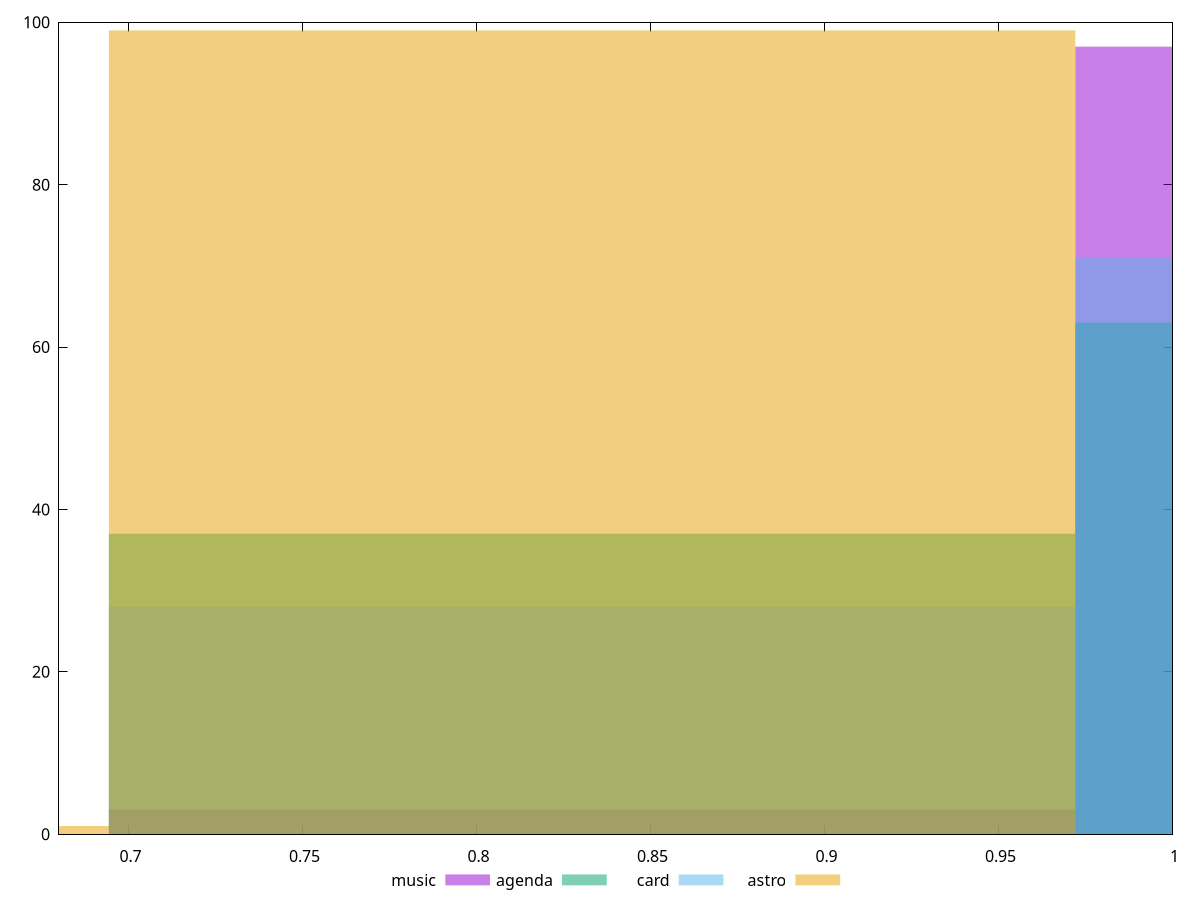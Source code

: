 reset

$music <<EOF
1.1109346284729906 97
0.833200971354743 3
EOF

$agenda <<EOF
0.833200971354743 37
1.1109346284729906 63
EOF

$card <<EOF
1.1109346284729906 71
0.833200971354743 28
EOF

$astro <<EOF
0.833200971354743 99
0.5554673142364953 1
EOF

set key outside below
set boxwidth 0.27773365711824766
set xrange [0.68:1]
set yrange [0:100]
set trange [0:100]
set style fill transparent solid 0.5 noborder
set terminal svg size 640, 520 enhanced background rgb 'white'
set output "reports/report_00027_2021-02-24T12-40-31.850Z/uses-rel-preconnect/comparison/histogram/all_score.svg"

plot $music title "music" with boxes, \
     $agenda title "agenda" with boxes, \
     $card title "card" with boxes, \
     $astro title "astro" with boxes

reset
